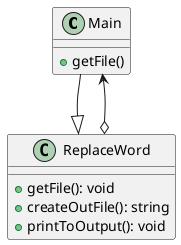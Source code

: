 @startuml
'https://plantuml.com/class-diagram

class Main {
    + getFile()
}

class ReplaceWord {
    + getFile(): void
    + createOutFile(): string
    + printToOutput(): void
}

Main --|> ReplaceWord
Main <--o ReplaceWord
@enduml